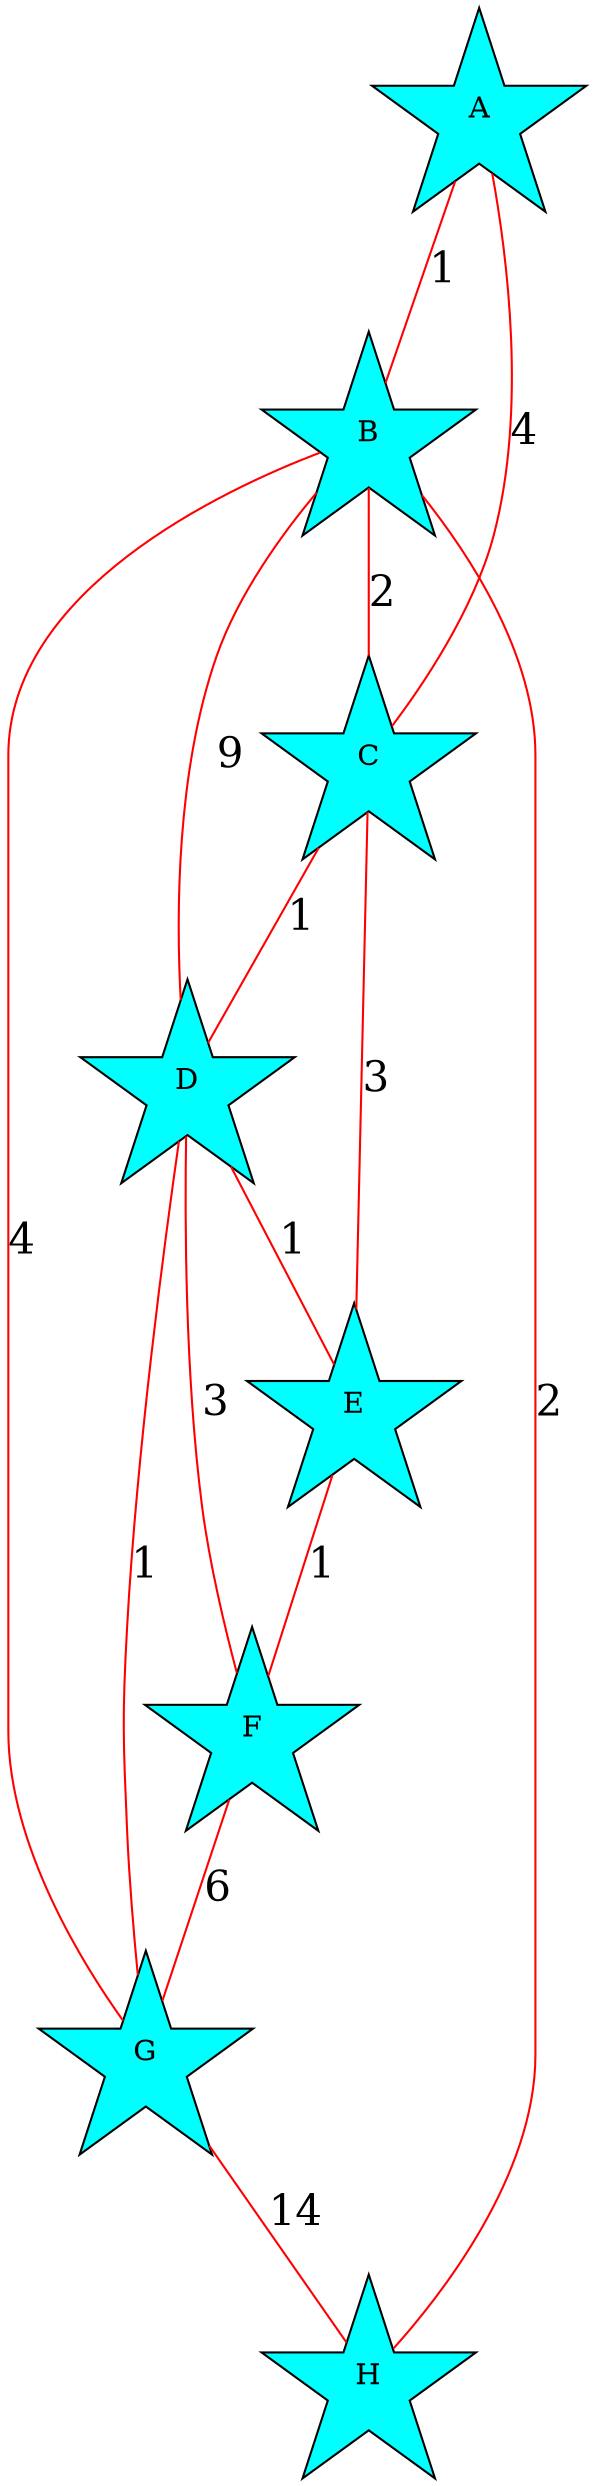 graph {
node [shape="star" style="filled" fillcolor="aqua"];
edge [fontsize="20pt" color="red"];
A -- C [label="4"];
A -- B [label="1"];
B -- C [label="2"];
B -- D [label="9"];
B -- G [label="4"];
B -- H [label="2"];
C -- D [label="1"];
C -- E [label="3"];
D -- E [label="1"];
D -- G [label="1"];
D -- F [label="3"];
E -- F [label="1"];
F -- G [label="6"];
G -- H [label="14"];
}
